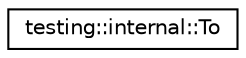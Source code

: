 digraph "クラス階層図"
{
  edge [fontname="Helvetica",fontsize="10",labelfontname="Helvetica",labelfontsize="10"];
  node [fontname="Helvetica",fontsize="10",shape=record];
  rankdir="LR";
  Node0 [label="testing::internal::To",height=0.2,width=0.4,color="black", fillcolor="white", style="filled",URL="$d2/d2a/classtesting_1_1internal_1_1_to.html"];
}
